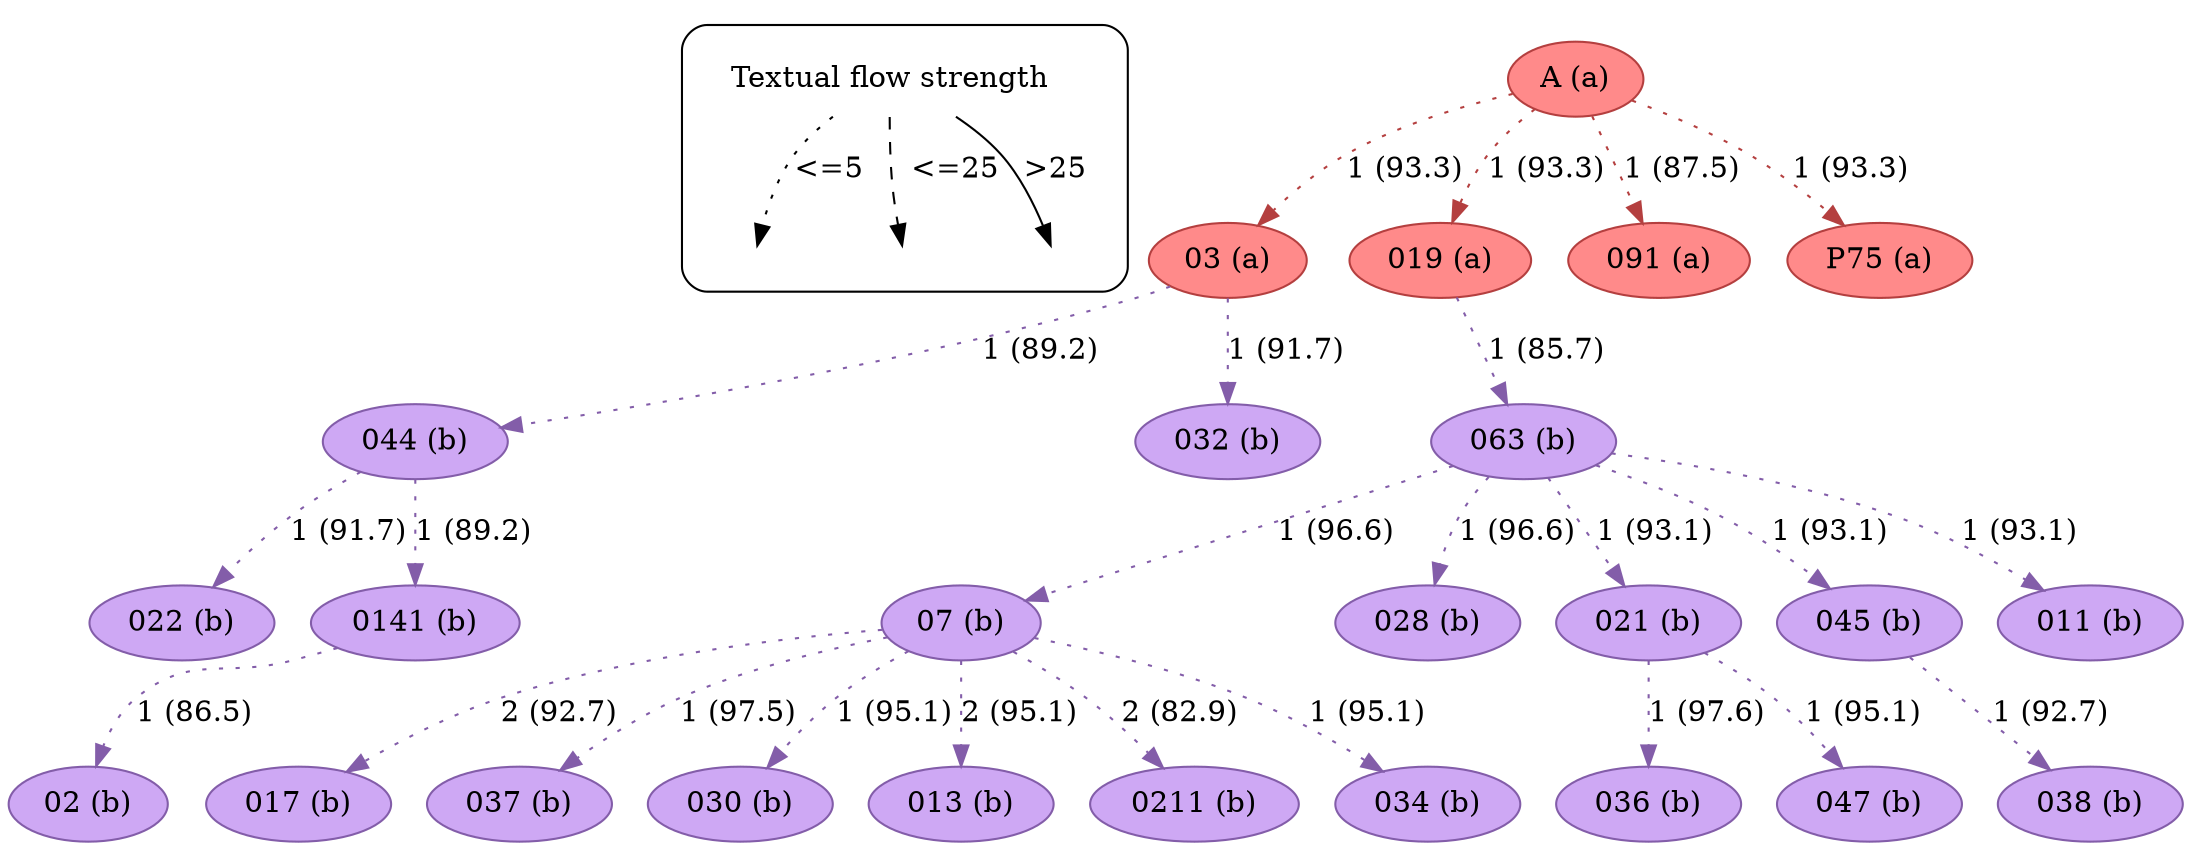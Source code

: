 strict digraph  {
	node [label="\N"];
	subgraph cluster_legend {
		graph [style=rounded];
		leg_s		 [label="Textual flow strength",
			shape=plaintext];
		leg_e1		 [fixedsize=True,
			height=0.2,
			label="",
			style=invis];
		leg_s -> leg_e1		 [label="<=5  ",
			style=dotted];
		leg_e2		 [fixedsize=True,
			height=0.2,
			label="",
			style=invis];
		leg_s -> leg_e2		 [label="  <=25",
			style=dashed];
		leg_e3		 [fixedsize=True,
			height=0.2,
			label="",
			style=invis];
		leg_s -> leg_e3		 [label=">25",
			style=solid];
	}
	A	 [color="#b43f3f",
		fillcolor="#FF8A8A",
		label="A (a)",
		style=filled];
	03	 [color="#b43f3f",
		fillcolor="#FF8A8A",
		label="03 (a)",
		style=filled];
	A -> 03	 [color="#b43f3f",
		label="1 (93.3)",
		style=dotted];
	019	 [color="#b43f3f",
		fillcolor="#FF8A8A",
		label="019 (a)",
		style=filled];
	A -> 019	 [color="#b43f3f",
		label="1 (93.3)",
		style=dotted];
	091	 [color="#b43f3f",
		fillcolor="#FF8A8A",
		label="091 (a)",
		style=filled];
	A -> 091	 [color="#b43f3f",
		label="1 (87.5)",
		style=dotted];
	P75	 [color="#b43f3f",
		fillcolor="#FF8A8A",
		label="P75 (a)",
		style=filled];
	A -> P75	 [color="#b43f3f",
		label="1 (93.3)",
		style=dotted];
	044	 [color="#835da9",
		fillcolor="#CEA8F4",
		label="044 (b)",
		style=filled];
	03 -> 044	 [color="#835da9",
		label="1 (89.2)",
		style=dotted];
	032	 [color="#835da9",
		fillcolor="#CEA8F4",
		label="032 (b)",
		style=filled];
	03 -> 032	 [color="#835da9",
		label="1 (91.7)",
		style=dotted];
	063	 [color="#835da9",
		fillcolor="#CEA8F4",
		label="063 (b)",
		style=filled];
	019 -> 063	 [color="#835da9",
		label="1 (85.7)",
		style=dotted];
	07	 [color="#835da9",
		fillcolor="#CEA8F4",
		label="07 (b)",
		style=filled];
	063 -> 07	 [color="#835da9",
		label="1 (96.6)",
		style=dotted];
	028	 [color="#835da9",
		fillcolor="#CEA8F4",
		label="028 (b)",
		style=filled];
	063 -> 028	 [color="#835da9",
		label="1 (96.6)",
		style=dotted];
	021	 [color="#835da9",
		fillcolor="#CEA8F4",
		label="021 (b)",
		style=filled];
	063 -> 021	 [color="#835da9",
		label="1 (93.1)",
		style=dotted];
	045	 [color="#835da9",
		fillcolor="#CEA8F4",
		label="045 (b)",
		style=filled];
	063 -> 045	 [color="#835da9",
		label="1 (93.1)",
		style=dotted];
	011	 [color="#835da9",
		fillcolor="#CEA8F4",
		label="011 (b)",
		style=filled];
	063 -> 011	 [color="#835da9",
		label="1 (93.1)",
		style=dotted];
	017	 [color="#835da9",
		fillcolor="#CEA8F4",
		label="017 (b)",
		style=filled];
	07 -> 017	 [color="#835da9",
		label="2 (92.7)",
		style=dotted];
	037	 [color="#835da9",
		fillcolor="#CEA8F4",
		label="037 (b)",
		style=filled];
	07 -> 037	 [color="#835da9",
		label="1 (97.5)",
		style=dotted];
	030	 [color="#835da9",
		fillcolor="#CEA8F4",
		label="030 (b)",
		style=filled];
	07 -> 030	 [color="#835da9",
		label="1 (95.1)",
		style=dotted];
	013	 [color="#835da9",
		fillcolor="#CEA8F4",
		label="013 (b)",
		style=filled];
	07 -> 013	 [color="#835da9",
		label="2 (95.1)",
		style=dotted];
	0211	 [color="#835da9",
		fillcolor="#CEA8F4",
		label="0211 (b)",
		style=filled];
	07 -> 0211	 [color="#835da9",
		label="2 (82.9)",
		style=dotted];
	034	 [color="#835da9",
		fillcolor="#CEA8F4",
		label="034 (b)",
		style=filled];
	07 -> 034	 [color="#835da9",
		label="1 (95.1)",
		style=dotted];
	036	 [color="#835da9",
		fillcolor="#CEA8F4",
		label="036 (b)",
		style=filled];
	021 -> 036	 [color="#835da9",
		label="1 (97.6)",
		style=dotted];
	047	 [color="#835da9",
		fillcolor="#CEA8F4",
		label="047 (b)",
		style=filled];
	021 -> 047	 [color="#835da9",
		label="1 (95.1)",
		style=dotted];
	022	 [color="#835da9",
		fillcolor="#CEA8F4",
		label="022 (b)",
		style=filled];
	044 -> 022	 [color="#835da9",
		label="1 (91.7)",
		style=dotted];
	0141	 [color="#835da9",
		fillcolor="#CEA8F4",
		label="0141 (b)",
		style=filled];
	044 -> 0141	 [color="#835da9",
		label="1 (89.2)",
		style=dotted];
	038	 [color="#835da9",
		fillcolor="#CEA8F4",
		label="038 (b)",
		style=filled];
	045 -> 038	 [color="#835da9",
		label="1 (92.7)",
		style=dotted];
	02	 [color="#835da9",
		fillcolor="#CEA8F4",
		label="02 (b)",
		style=filled];
	0141 -> 02	 [color="#835da9",
		label="1 (86.5)",
		style=dotted];
}
